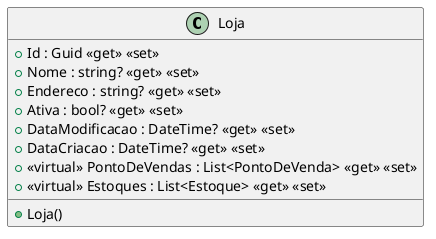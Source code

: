 @startuml
class Loja {
    + Loja()
    + Id : Guid <<get>> <<set>>
    + Nome : string? <<get>> <<set>>
    + Endereco : string? <<get>> <<set>>
    + Ativa : bool? <<get>> <<set>>
    + DataModificacao : DateTime? <<get>> <<set>>
    + DataCriacao : DateTime? <<get>> <<set>>
    + <<virtual>> PontoDeVendas : List<PontoDeVenda> <<get>> <<set>>
    + <<virtual>> Estoques : List<Estoque> <<get>> <<set>>
}
@enduml
